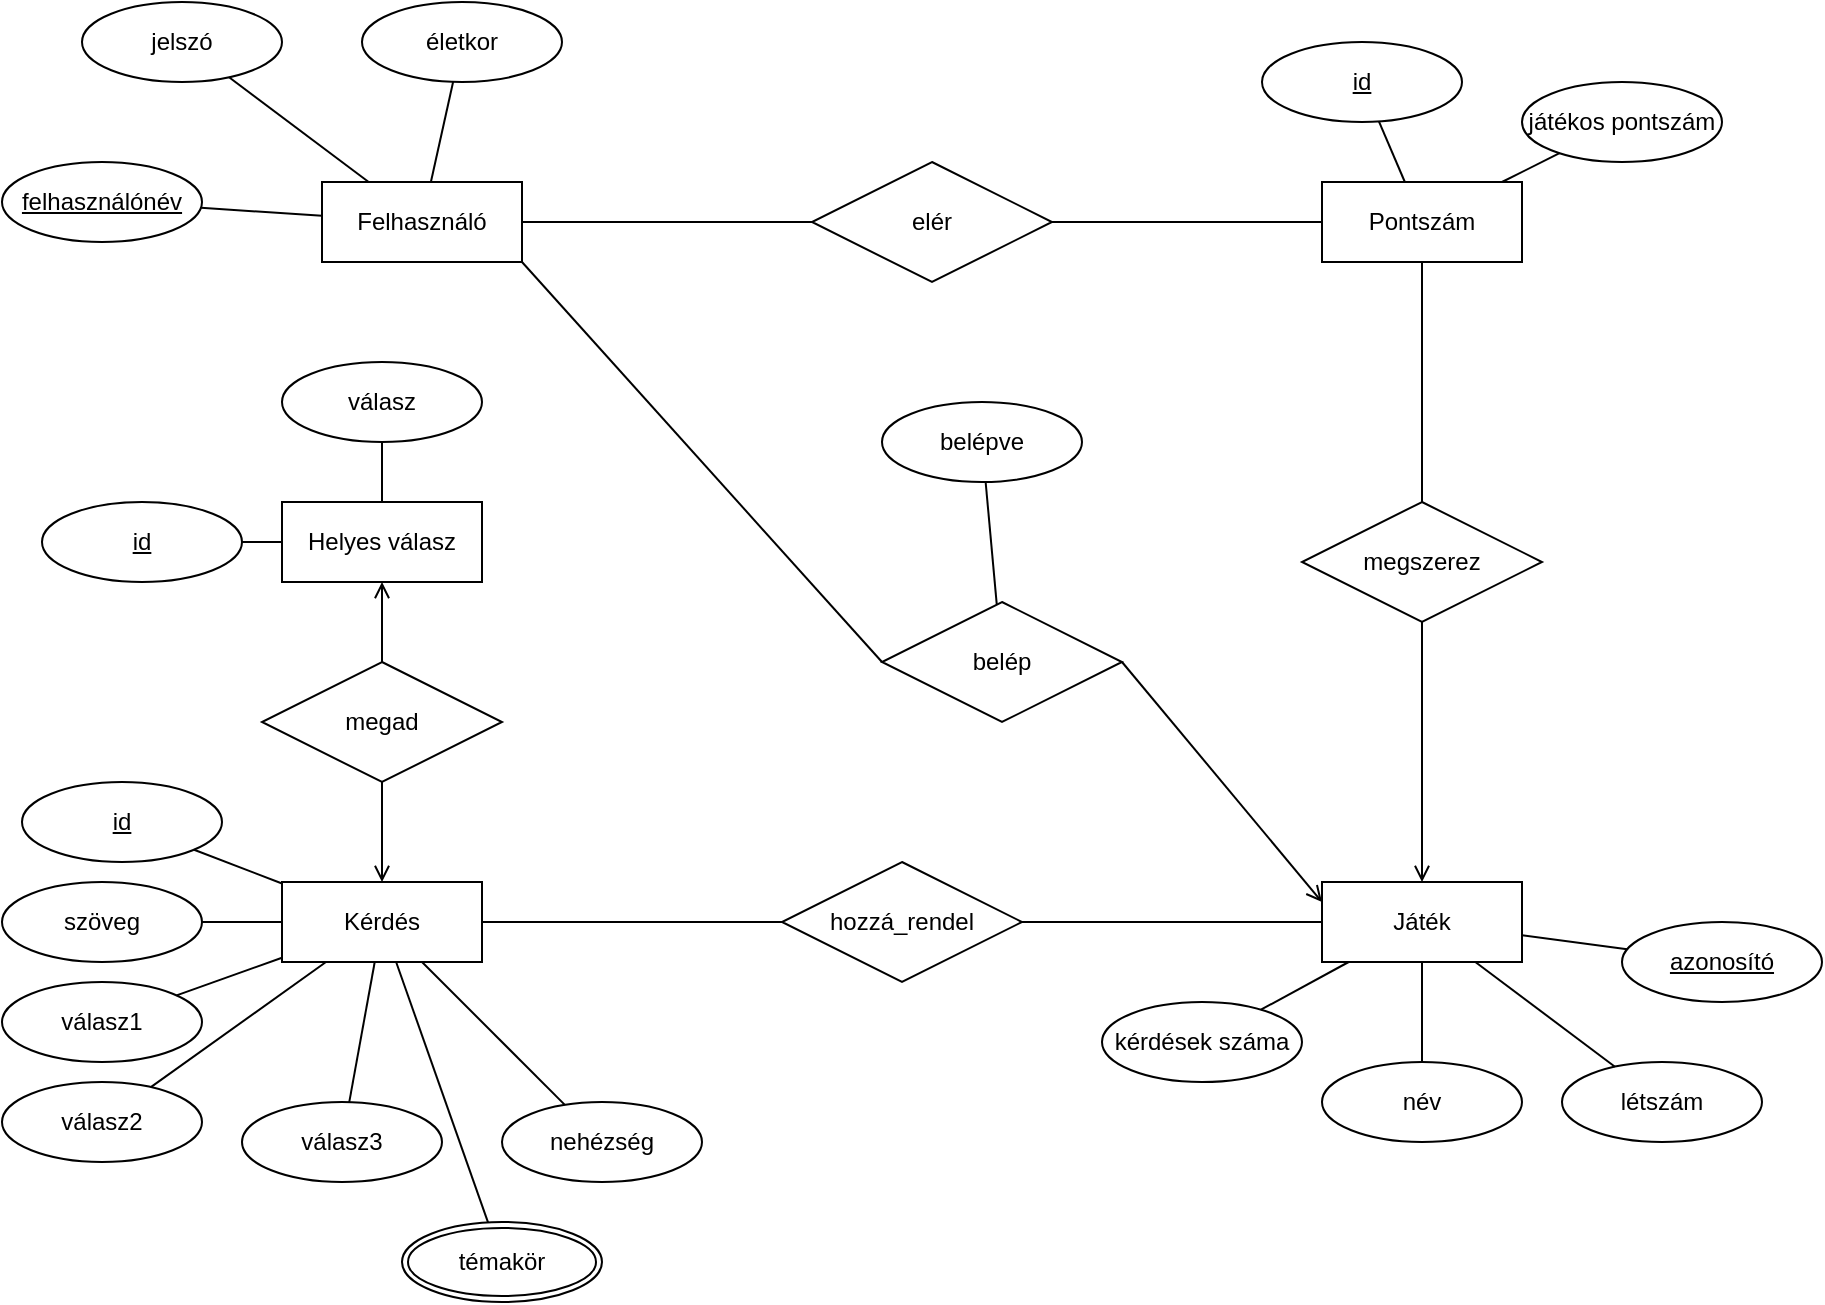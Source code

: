<mxfile version="20.8.16" type="device"><diagram id="R2lEEEUBdFMjLlhIrx00" name="Page-1"><mxGraphModel dx="967" dy="1198" grid="1" gridSize="10" guides="1" tooltips="1" connect="1" arrows="1" fold="1" page="1" pageScale="1" pageWidth="850" pageHeight="1100" background="#ffffff" math="0" shadow="0" extFonts="Permanent Marker^https://fonts.googleapis.com/css?family=Permanent+Marker"><root><mxCell id="0"/><mxCell id="1" parent="0"/><mxCell id="xN_hrKk_7ea8V__Efj8_-1" value="Felhasználó" style="whiteSpace=wrap;html=1;align=center;" parent="1" vertex="1"><mxGeometry x="180" y="210" width="100" height="40" as="geometry"/></mxCell><mxCell id="xN_hrKk_7ea8V__Efj8_-3" value="jelszó" style="ellipse;whiteSpace=wrap;html=1;align=center;" parent="1" vertex="1"><mxGeometry x="60" y="120" width="100" height="40" as="geometry"/></mxCell><mxCell id="xN_hrKk_7ea8V__Efj8_-5" value="felhasználónév" style="ellipse;whiteSpace=wrap;html=1;align=center;fontStyle=4;" parent="1" vertex="1"><mxGeometry x="20" y="200" width="100" height="40" as="geometry"/></mxCell><mxCell id="xN_hrKk_7ea8V__Efj8_-7" value="életkor" style="ellipse;whiteSpace=wrap;html=1;align=center;" parent="1" vertex="1"><mxGeometry x="200" y="120" width="100" height="40" as="geometry"/></mxCell><mxCell id="xN_hrKk_7ea8V__Efj8_-8" value="" style="endArrow=none;html=1;rounded=0;" parent="1" source="xN_hrKk_7ea8V__Efj8_-5" target="xN_hrKk_7ea8V__Efj8_-1" edge="1"><mxGeometry relative="1" as="geometry"><mxPoint x="350" y="530" as="sourcePoint"/><mxPoint x="510" y="530" as="targetPoint"/></mxGeometry></mxCell><mxCell id="xN_hrKk_7ea8V__Efj8_-9" value="" style="endArrow=none;html=1;rounded=0;" parent="1" source="xN_hrKk_7ea8V__Efj8_-1" target="xN_hrKk_7ea8V__Efj8_-3" edge="1"><mxGeometry relative="1" as="geometry"><mxPoint x="350" y="530" as="sourcePoint"/><mxPoint x="510" y="530" as="targetPoint"/></mxGeometry></mxCell><mxCell id="xN_hrKk_7ea8V__Efj8_-10" value="" style="endArrow=none;html=1;rounded=0;" parent="1" source="xN_hrKk_7ea8V__Efj8_-1" target="xN_hrKk_7ea8V__Efj8_-7" edge="1"><mxGeometry relative="1" as="geometry"><mxPoint x="350" y="530" as="sourcePoint"/><mxPoint x="510" y="530" as="targetPoint"/></mxGeometry></mxCell><mxCell id="xN_hrKk_7ea8V__Efj8_-11" value="Kérdés" style="whiteSpace=wrap;html=1;align=center;" parent="1" vertex="1"><mxGeometry x="160" y="560" width="100" height="40" as="geometry"/></mxCell><mxCell id="xN_hrKk_7ea8V__Efj8_-12" value="id" style="ellipse;whiteSpace=wrap;html=1;align=center;fontStyle=4;" parent="1" vertex="1"><mxGeometry x="30" y="510" width="100" height="40" as="geometry"/></mxCell><mxCell id="xN_hrKk_7ea8V__Efj8_-13" value="szöveg" style="ellipse;whiteSpace=wrap;html=1;align=center;" parent="1" vertex="1"><mxGeometry x="20" y="560" width="100" height="40" as="geometry"/></mxCell><mxCell id="xN_hrKk_7ea8V__Efj8_-15" value="válasz1" style="ellipse;whiteSpace=wrap;html=1;align=center;" parent="1" vertex="1"><mxGeometry x="20" y="610" width="100" height="40" as="geometry"/></mxCell><mxCell id="xN_hrKk_7ea8V__Efj8_-16" value="válasz2&lt;br&gt;" style="ellipse;whiteSpace=wrap;html=1;align=center;" parent="1" vertex="1"><mxGeometry x="20" y="660" width="100" height="40" as="geometry"/></mxCell><mxCell id="xN_hrKk_7ea8V__Efj8_-17" value="válasz3" style="ellipse;whiteSpace=wrap;html=1;align=center;" parent="1" vertex="1"><mxGeometry x="140" y="670" width="100" height="40" as="geometry"/></mxCell><mxCell id="xN_hrKk_7ea8V__Efj8_-19" value="témakör" style="ellipse;shape=doubleEllipse;margin=3;whiteSpace=wrap;html=1;align=center;" parent="1" vertex="1"><mxGeometry x="220" y="730" width="100" height="40" as="geometry"/></mxCell><mxCell id="xN_hrKk_7ea8V__Efj8_-20" value="" style="endArrow=none;html=1;rounded=0;" parent="1" source="xN_hrKk_7ea8V__Efj8_-11" target="xN_hrKk_7ea8V__Efj8_-15" edge="1"><mxGeometry relative="1" as="geometry"><mxPoint x="350" y="600" as="sourcePoint"/><mxPoint x="510" y="600" as="targetPoint"/></mxGeometry></mxCell><mxCell id="xN_hrKk_7ea8V__Efj8_-21" value="" style="endArrow=none;html=1;rounded=0;" parent="1" source="xN_hrKk_7ea8V__Efj8_-11" target="xN_hrKk_7ea8V__Efj8_-17" edge="1"><mxGeometry relative="1" as="geometry"><mxPoint x="350" y="600" as="sourcePoint"/><mxPoint x="510" y="600" as="targetPoint"/></mxGeometry></mxCell><mxCell id="xN_hrKk_7ea8V__Efj8_-22" value="" style="endArrow=none;html=1;rounded=0;" parent="1" source="xN_hrKk_7ea8V__Efj8_-11" target="xN_hrKk_7ea8V__Efj8_-19" edge="1"><mxGeometry relative="1" as="geometry"><mxPoint x="350" y="600" as="sourcePoint"/><mxPoint x="510" y="600" as="targetPoint"/></mxGeometry></mxCell><mxCell id="xN_hrKk_7ea8V__Efj8_-24" value="" style="endArrow=none;html=1;rounded=0;" parent="1" source="xN_hrKk_7ea8V__Efj8_-11" target="xN_hrKk_7ea8V__Efj8_-16" edge="1"><mxGeometry relative="1" as="geometry"><mxPoint x="350" y="600" as="sourcePoint"/><mxPoint x="510" y="600" as="targetPoint"/></mxGeometry></mxCell><mxCell id="xN_hrKk_7ea8V__Efj8_-26" value="" style="endArrow=none;html=1;rounded=0;" parent="1" source="xN_hrKk_7ea8V__Efj8_-11" target="xN_hrKk_7ea8V__Efj8_-13" edge="1"><mxGeometry relative="1" as="geometry"><mxPoint x="350" y="600" as="sourcePoint"/><mxPoint x="510" y="600" as="targetPoint"/></mxGeometry></mxCell><mxCell id="xN_hrKk_7ea8V__Efj8_-27" value="" style="endArrow=none;html=1;rounded=0;" parent="1" source="xN_hrKk_7ea8V__Efj8_-11" target="xN_hrKk_7ea8V__Efj8_-12" edge="1"><mxGeometry relative="1" as="geometry"><mxPoint x="350" y="600" as="sourcePoint"/><mxPoint x="510" y="600" as="targetPoint"/></mxGeometry></mxCell><mxCell id="xN_hrKk_7ea8V__Efj8_-33" value="Játék" style="whiteSpace=wrap;html=1;align=center;" parent="1" vertex="1"><mxGeometry x="680" y="560" width="100" height="40" as="geometry"/></mxCell><mxCell id="xN_hrKk_7ea8V__Efj8_-36" value="azonosító" style="ellipse;whiteSpace=wrap;html=1;align=center;fontStyle=4;" parent="1" vertex="1"><mxGeometry x="830" y="580" width="100" height="40" as="geometry"/></mxCell><mxCell id="xN_hrKk_7ea8V__Efj8_-37" value="" style="endArrow=none;html=1;rounded=0;" parent="1" source="xN_hrKk_7ea8V__Efj8_-33" target="xN_hrKk_7ea8V__Efj8_-36" edge="1"><mxGeometry relative="1" as="geometry"><mxPoint x="350" y="600" as="sourcePoint"/><mxPoint x="510" y="600" as="targetPoint"/></mxGeometry></mxCell><mxCell id="xN_hrKk_7ea8V__Efj8_-41" value="hozzá_rendel" style="shape=rhombus;perimeter=rhombusPerimeter;whiteSpace=wrap;html=1;align=center;" parent="1" vertex="1"><mxGeometry x="410" y="550" width="120" height="60" as="geometry"/></mxCell><mxCell id="xN_hrKk_7ea8V__Efj8_-48" value="" style="endArrow=none;html=1;rounded=0;" parent="1" source="xN_hrKk_7ea8V__Efj8_-11" target="xN_hrKk_7ea8V__Efj8_-41" edge="1"><mxGeometry relative="1" as="geometry"><mxPoint x="350" y="600" as="sourcePoint"/><mxPoint x="510" y="600" as="targetPoint"/></mxGeometry></mxCell><mxCell id="xN_hrKk_7ea8V__Efj8_-49" value="" style="endArrow=none;html=1;rounded=0;" parent="1" source="xN_hrKk_7ea8V__Efj8_-41" target="xN_hrKk_7ea8V__Efj8_-33" edge="1"><mxGeometry relative="1" as="geometry"><mxPoint x="350" y="600" as="sourcePoint"/><mxPoint x="510" y="600" as="targetPoint"/></mxGeometry></mxCell><mxCell id="xN_hrKk_7ea8V__Efj8_-50" value="létszám" style="ellipse;whiteSpace=wrap;html=1;align=center;" parent="1" vertex="1"><mxGeometry x="800" y="650" width="100" height="40" as="geometry"/></mxCell><mxCell id="xN_hrKk_7ea8V__Efj8_-51" value="" style="endArrow=none;html=1;rounded=0;" parent="1" source="xN_hrKk_7ea8V__Efj8_-33" target="xN_hrKk_7ea8V__Efj8_-50" edge="1"><mxGeometry relative="1" as="geometry"><mxPoint x="350" y="600" as="sourcePoint"/><mxPoint x="510" y="600" as="targetPoint"/></mxGeometry></mxCell><mxCell id="xN_hrKk_7ea8V__Efj8_-52" value="belép" style="shape=rhombus;perimeter=rhombusPerimeter;whiteSpace=wrap;html=1;align=center;" parent="1" vertex="1"><mxGeometry x="460" y="420" width="120" height="60" as="geometry"/></mxCell><mxCell id="xN_hrKk_7ea8V__Efj8_-54" value="" style="endArrow=none;html=1;rounded=0;entryX=1;entryY=1;entryDx=0;entryDy=0;exitX=0;exitY=0.5;exitDx=0;exitDy=0;" parent="1" source="xN_hrKk_7ea8V__Efj8_-52" target="xN_hrKk_7ea8V__Efj8_-1" edge="1"><mxGeometry relative="1" as="geometry"><mxPoint x="350" y="600" as="sourcePoint"/><mxPoint x="510" y="600" as="targetPoint"/></mxGeometry></mxCell><mxCell id="xN_hrKk_7ea8V__Efj8_-56" value="" style="endArrow=open;html=1;rounded=0;entryX=0;entryY=0.25;entryDx=0;entryDy=0;exitX=1;exitY=0.5;exitDx=0;exitDy=0;endFill=0;" parent="1" source="xN_hrKk_7ea8V__Efj8_-52" target="xN_hrKk_7ea8V__Efj8_-33" edge="1"><mxGeometry relative="1" as="geometry"><mxPoint x="350" y="600" as="sourcePoint"/><mxPoint x="510" y="600" as="targetPoint"/></mxGeometry></mxCell><mxCell id="xN_hrKk_7ea8V__Efj8_-58" value="név" style="ellipse;whiteSpace=wrap;html=1;align=center;" parent="1" vertex="1"><mxGeometry x="680" y="650" width="100" height="40" as="geometry"/></mxCell><mxCell id="xN_hrKk_7ea8V__Efj8_-59" value="" style="endArrow=none;html=1;rounded=0;" parent="1" source="xN_hrKk_7ea8V__Efj8_-33" target="xN_hrKk_7ea8V__Efj8_-58" edge="1"><mxGeometry relative="1" as="geometry"><mxPoint x="350" y="500" as="sourcePoint"/><mxPoint x="510" y="500" as="targetPoint"/></mxGeometry></mxCell><mxCell id="xN_hrKk_7ea8V__Efj8_-61" value="játékos pontszám" style="ellipse;whiteSpace=wrap;html=1;align=center;" parent="1" vertex="1"><mxGeometry x="780" y="160" width="100" height="40" as="geometry"/></mxCell><mxCell id="xN_hrKk_7ea8V__Efj8_-62" value="" style="endArrow=none;html=1;rounded=0;" parent="1" source="Sh4ePSJBUCUKivBms0lL-5" target="xN_hrKk_7ea8V__Efj8_-61" edge="1"><mxGeometry relative="1" as="geometry"><mxPoint x="350" y="500" as="sourcePoint"/><mxPoint x="510" y="500" as="targetPoint"/></mxGeometry></mxCell><mxCell id="Sh4ePSJBUCUKivBms0lL-2" value="belépve" style="ellipse;whiteSpace=wrap;html=1;align=center;" parent="1" vertex="1"><mxGeometry x="460" y="320" width="100" height="40" as="geometry"/></mxCell><mxCell id="Sh4ePSJBUCUKivBms0lL-4" value="" style="endArrow=none;html=1;rounded=0;" parent="1" source="xN_hrKk_7ea8V__Efj8_-52" target="Sh4ePSJBUCUKivBms0lL-2" edge="1"><mxGeometry relative="1" as="geometry"><mxPoint x="470" y="610" as="sourcePoint"/><mxPoint x="630" y="610" as="targetPoint"/></mxGeometry></mxCell><mxCell id="Sh4ePSJBUCUKivBms0lL-5" value="Pontszám&lt;br&gt;" style="whiteSpace=wrap;html=1;align=center;" parent="1" vertex="1"><mxGeometry x="680" y="210" width="100" height="40" as="geometry"/></mxCell><mxCell id="Sh4ePSJBUCUKivBms0lL-8" value="elér" style="shape=rhombus;perimeter=rhombusPerimeter;whiteSpace=wrap;html=1;align=center;" parent="1" vertex="1"><mxGeometry x="425" y="200" width="120" height="60" as="geometry"/></mxCell><mxCell id="Sh4ePSJBUCUKivBms0lL-9" value="" style="endArrow=none;html=1;rounded=0;" parent="1" source="xN_hrKk_7ea8V__Efj8_-1" target="Sh4ePSJBUCUKivBms0lL-8" edge="1"><mxGeometry relative="1" as="geometry"><mxPoint x="470" y="600" as="sourcePoint"/><mxPoint x="630" y="600" as="targetPoint"/></mxGeometry></mxCell><mxCell id="Sh4ePSJBUCUKivBms0lL-10" value="" style="endArrow=none;html=1;rounded=0;" parent="1" source="Sh4ePSJBUCUKivBms0lL-8" target="Sh4ePSJBUCUKivBms0lL-5" edge="1"><mxGeometry relative="1" as="geometry"><mxPoint x="470" y="600" as="sourcePoint"/><mxPoint x="630" y="600" as="targetPoint"/></mxGeometry></mxCell><mxCell id="Sh4ePSJBUCUKivBms0lL-11" value="megszerez" style="shape=rhombus;perimeter=rhombusPerimeter;whiteSpace=wrap;html=1;align=center;" parent="1" vertex="1"><mxGeometry x="670" y="370" width="120" height="60" as="geometry"/></mxCell><mxCell id="Sh4ePSJBUCUKivBms0lL-12" value="" style="endArrow=none;html=1;rounded=0;" parent="1" source="Sh4ePSJBUCUKivBms0lL-11" target="Sh4ePSJBUCUKivBms0lL-5" edge="1"><mxGeometry relative="1" as="geometry"><mxPoint x="470" y="600" as="sourcePoint"/><mxPoint x="630" y="600" as="targetPoint"/></mxGeometry></mxCell><mxCell id="Sh4ePSJBUCUKivBms0lL-13" value="" style="endArrow=open;html=1;rounded=0;endFill=0;" parent="1" source="Sh4ePSJBUCUKivBms0lL-11" target="xN_hrKk_7ea8V__Efj8_-33" edge="1"><mxGeometry relative="1" as="geometry"><mxPoint x="470" y="600" as="sourcePoint"/><mxPoint x="630" y="600" as="targetPoint"/></mxGeometry></mxCell><mxCell id="Sh4ePSJBUCUKivBms0lL-14" value="id" style="ellipse;whiteSpace=wrap;html=1;align=center;fontStyle=4;" parent="1" vertex="1"><mxGeometry x="650" y="140" width="100" height="40" as="geometry"/></mxCell><mxCell id="Sh4ePSJBUCUKivBms0lL-15" value="" style="endArrow=none;html=1;rounded=0;" parent="1" source="Sh4ePSJBUCUKivBms0lL-5" target="Sh4ePSJBUCUKivBms0lL-14" edge="1"><mxGeometry relative="1" as="geometry"><mxPoint x="470" y="600" as="sourcePoint"/><mxPoint x="630" y="600" as="targetPoint"/></mxGeometry></mxCell><mxCell id="jXvLusUQRoSumE9mKBao-2" value="Helyes válasz" style="whiteSpace=wrap;html=1;align=center;" parent="1" vertex="1"><mxGeometry x="160" y="370" width="100" height="40" as="geometry"/></mxCell><mxCell id="jXvLusUQRoSumE9mKBao-3" value="id" style="ellipse;whiteSpace=wrap;html=1;align=center;fontStyle=4;" parent="1" vertex="1"><mxGeometry x="40" y="370" width="100" height="40" as="geometry"/></mxCell><mxCell id="jXvLusUQRoSumE9mKBao-4" value="válasz" style="ellipse;whiteSpace=wrap;html=1;align=center;" parent="1" vertex="1"><mxGeometry x="160" y="300" width="100" height="40" as="geometry"/></mxCell><mxCell id="jXvLusUQRoSumE9mKBao-5" value="" style="endArrow=none;html=1;rounded=0;" parent="1" source="jXvLusUQRoSumE9mKBao-3" target="jXvLusUQRoSumE9mKBao-2" edge="1"><mxGeometry relative="1" as="geometry"><mxPoint x="130" y="449.5" as="sourcePoint"/><mxPoint x="290" y="449.5" as="targetPoint"/></mxGeometry></mxCell><mxCell id="jXvLusUQRoSumE9mKBao-6" value="" style="endArrow=none;html=1;rounded=0;" parent="1" source="jXvLusUQRoSumE9mKBao-4" target="jXvLusUQRoSumE9mKBao-2" edge="1"><mxGeometry relative="1" as="geometry"><mxPoint x="420" y="610" as="sourcePoint"/><mxPoint x="580" y="610" as="targetPoint"/></mxGeometry></mxCell><mxCell id="SrMoUaq3lSEb2hGEOqxx-1" value="megad" style="shape=rhombus;perimeter=rhombusPerimeter;whiteSpace=wrap;html=1;align=center;" parent="1" vertex="1"><mxGeometry x="150" y="450" width="120" height="60" as="geometry"/></mxCell><mxCell id="SrMoUaq3lSEb2hGEOqxx-2" value="" style="endArrow=open;html=1;rounded=0;endFill=0;" parent="1" source="SrMoUaq3lSEb2hGEOqxx-1" target="xN_hrKk_7ea8V__Efj8_-11" edge="1"><mxGeometry relative="1" as="geometry"><mxPoint x="420" y="610" as="sourcePoint"/><mxPoint x="580" y="610" as="targetPoint"/></mxGeometry></mxCell><mxCell id="SrMoUaq3lSEb2hGEOqxx-3" value="" style="endArrow=none;html=1;rounded=0;endFill=0;startArrow=open;startFill=0;" parent="1" source="jXvLusUQRoSumE9mKBao-2" target="SrMoUaq3lSEb2hGEOqxx-1" edge="1"><mxGeometry relative="1" as="geometry"><mxPoint x="420" y="610" as="sourcePoint"/><mxPoint x="580" y="610" as="targetPoint"/></mxGeometry></mxCell><mxCell id="vkeD2Xrh6XS3VipWkriJ-1" value="nehézség" style="ellipse;whiteSpace=wrap;html=1;align=center;" parent="1" vertex="1"><mxGeometry x="270" y="670" width="100" height="40" as="geometry"/></mxCell><mxCell id="vkeD2Xrh6XS3VipWkriJ-2" value="" style="endArrow=none;html=1;rounded=0;" parent="1" source="xN_hrKk_7ea8V__Efj8_-11" target="vkeD2Xrh6XS3VipWkriJ-1" edge="1"><mxGeometry relative="1" as="geometry"><mxPoint x="420" y="610" as="sourcePoint"/><mxPoint x="580" y="610" as="targetPoint"/></mxGeometry></mxCell><mxCell id="6-KzT68tRHC26dn8wjyt-1" value="kérdések száma" style="ellipse;whiteSpace=wrap;html=1;align=center;" parent="1" vertex="1"><mxGeometry x="570" y="620" width="100" height="40" as="geometry"/></mxCell><mxCell id="6-KzT68tRHC26dn8wjyt-2" value="" style="endArrow=none;html=1;rounded=0;" parent="1" source="6-KzT68tRHC26dn8wjyt-1" target="xN_hrKk_7ea8V__Efj8_-33" edge="1"><mxGeometry relative="1" as="geometry"><mxPoint x="420" y="710" as="sourcePoint"/><mxPoint x="580" y="710" as="targetPoint"/></mxGeometry></mxCell></root></mxGraphModel></diagram></mxfile>